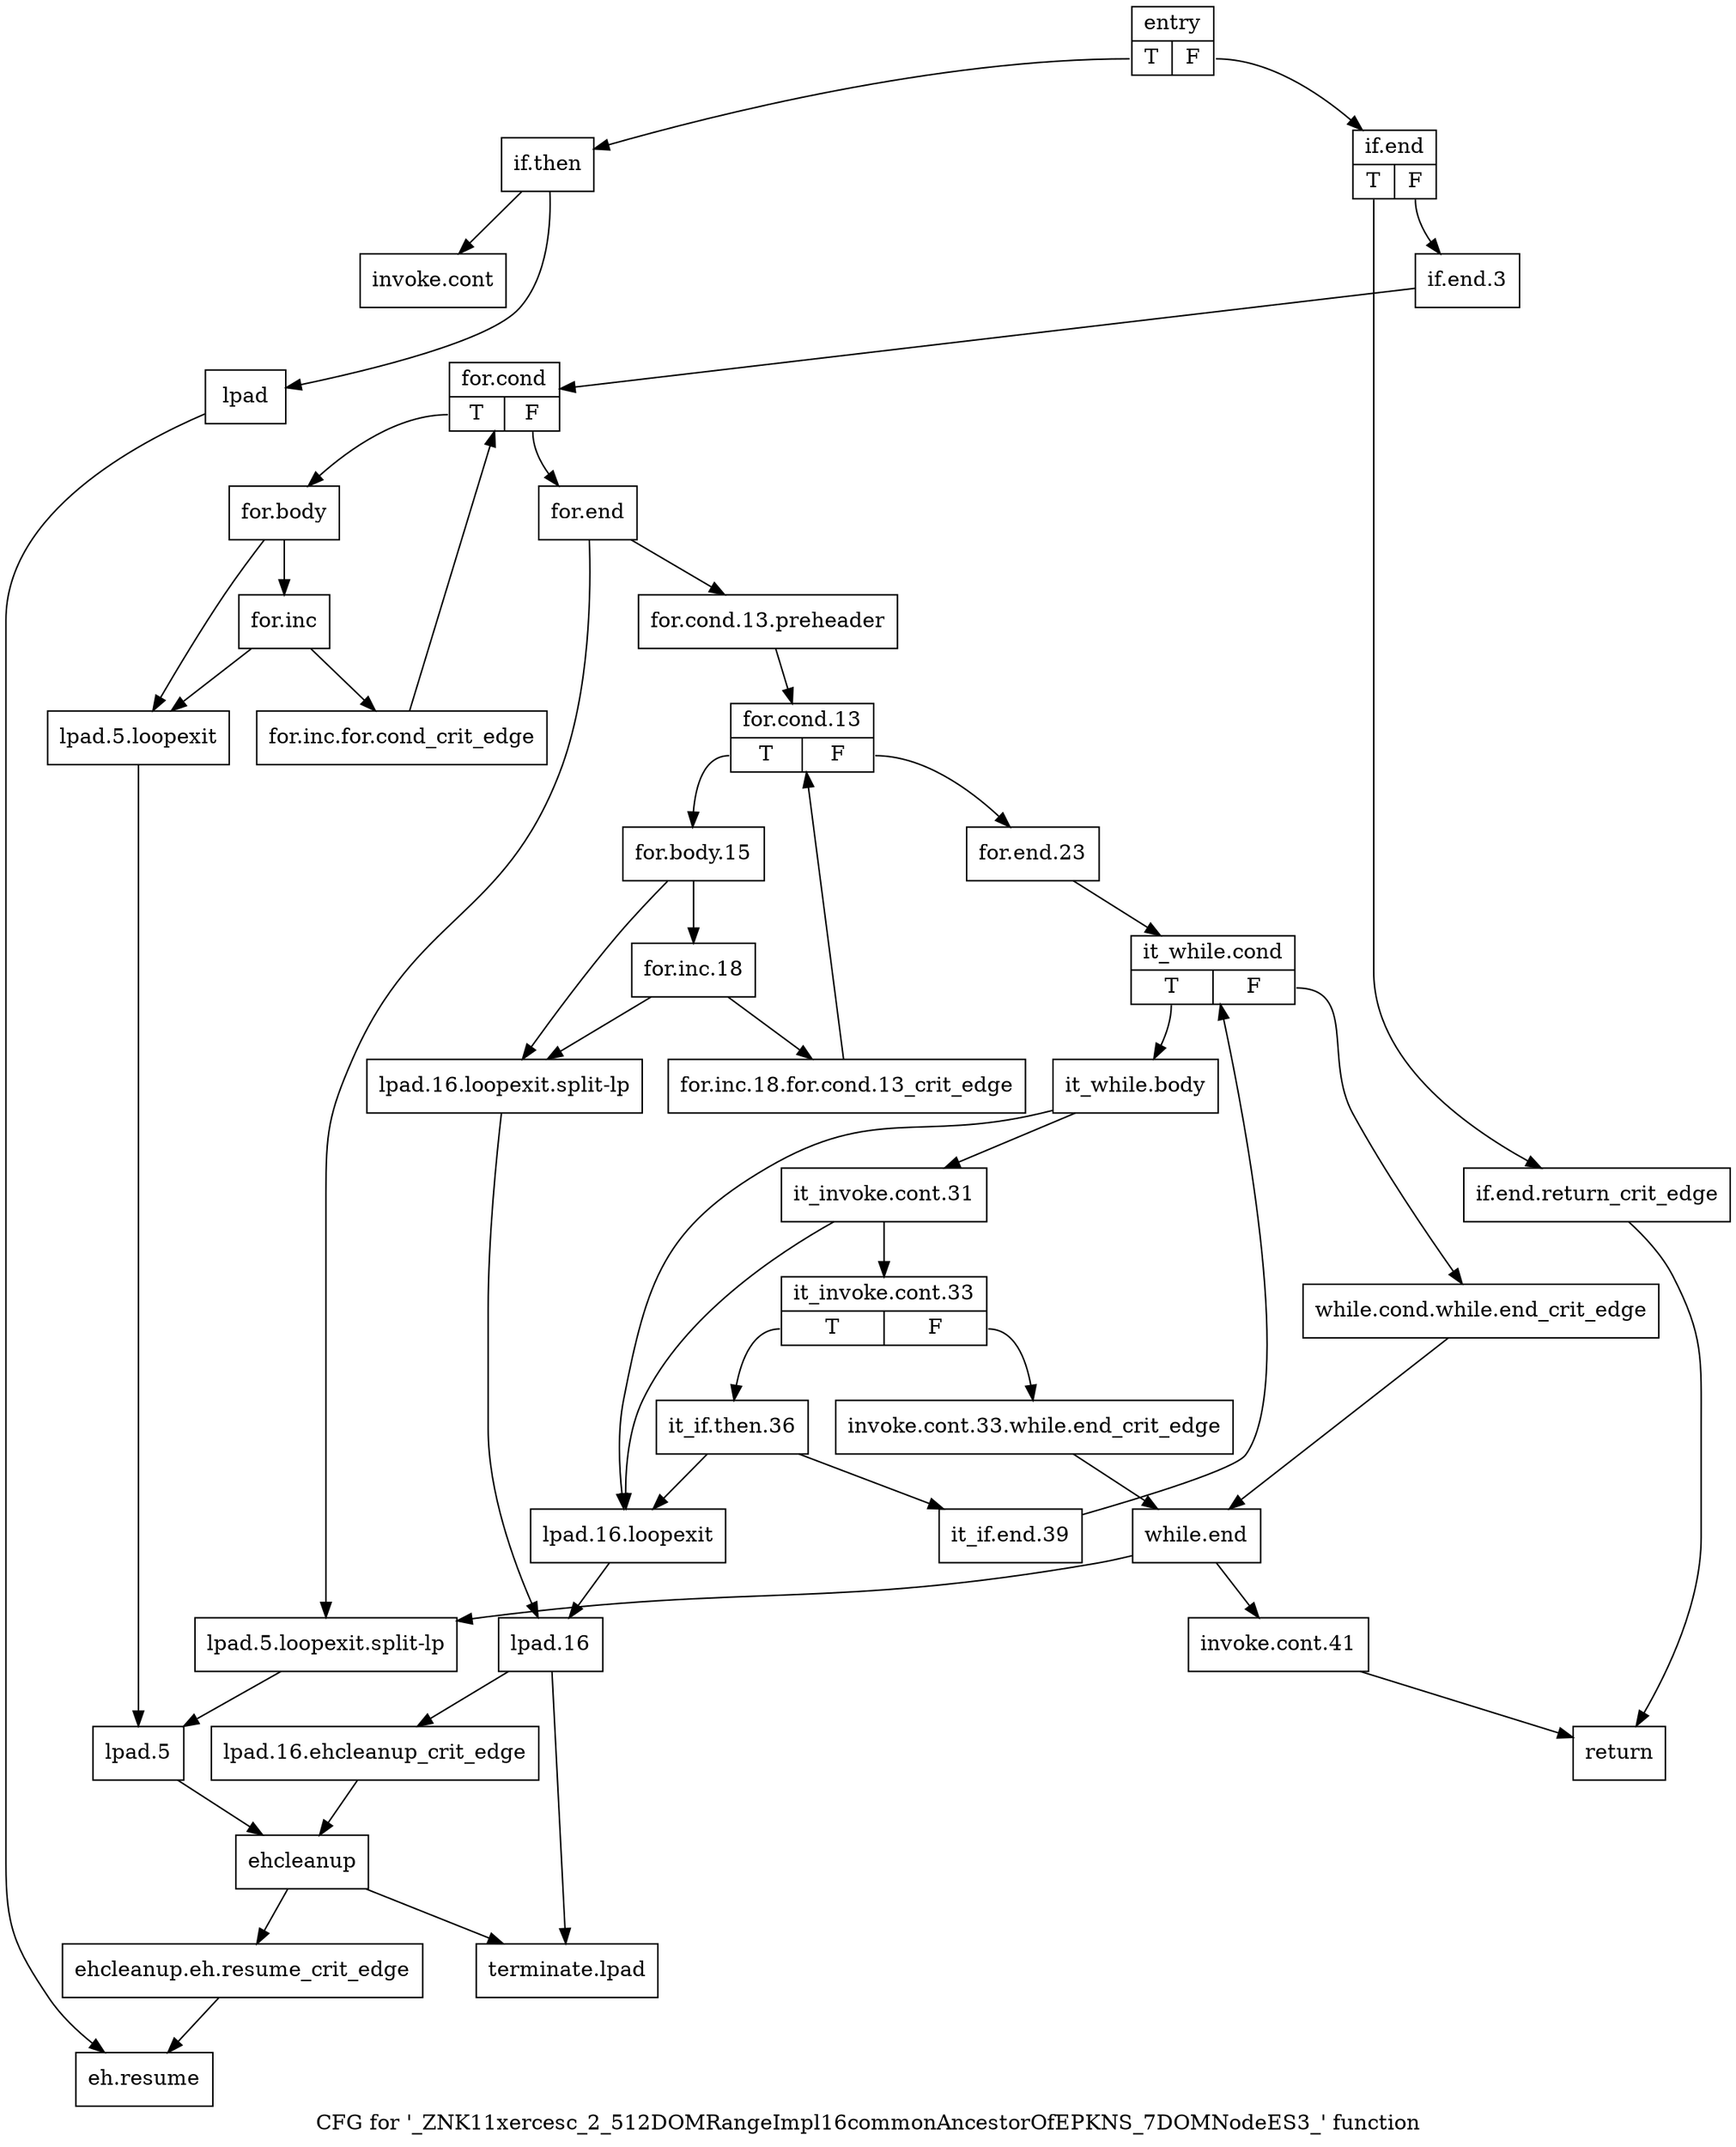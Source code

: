 digraph "CFG for '_ZNK11xercesc_2_512DOMRangeImpl16commonAncestorOfEPKNS_7DOMNodeES3_' function" {
	label="CFG for '_ZNK11xercesc_2_512DOMRangeImpl16commonAncestorOfEPKNS_7DOMNodeES3_' function";

	Node0x2dc92f0 [shape=record,label="{entry|{<s0>T|<s1>F}}"];
	Node0x2dc92f0:s0 -> Node0x2dc9b70;
	Node0x2dc92f0:s1 -> Node0x2dc9c60;
	Node0x2dc9b70 [shape=record,label="{if.then}"];
	Node0x2dc9b70 -> Node0x2dc9bc0;
	Node0x2dc9b70 -> Node0x2dc9c10;
	Node0x2dc9bc0 [shape=record,label="{invoke.cont}"];
	Node0x2dc9c10 [shape=record,label="{lpad}"];
	Node0x2dc9c10 -> Node0x2dca700;
	Node0x2dc9c60 [shape=record,label="{if.end|{<s0>T|<s1>F}}"];
	Node0x2dc9c60:s0 -> Node0x2dc9cb0;
	Node0x2dc9c60:s1 -> Node0x2dc9d00;
	Node0x2dc9cb0 [shape=record,label="{if.end.return_crit_edge}"];
	Node0x2dc9cb0 -> Node0x2dca6b0;
	Node0x2dc9d00 [shape=record,label="{if.end.3}"];
	Node0x2dc9d00 -> Node0x2dc9d50;
	Node0x2dc9d50 [shape=record,label="{for.cond|{<s0>T|<s1>F}}"];
	Node0x2dc9d50:s0 -> Node0x2dc9da0;
	Node0x2dc9d50:s1 -> Node0x2dc9f80;
	Node0x2dc9da0 [shape=record,label="{for.body}"];
	Node0x2dc9da0 -> Node0x2dc9df0;
	Node0x2dc9da0 -> Node0x2dc9e90;
	Node0x2dc9df0 [shape=record,label="{for.inc}"];
	Node0x2dc9df0 -> Node0x2dc9e40;
	Node0x2dc9df0 -> Node0x2dc9e90;
	Node0x2dc9e40 [shape=record,label="{for.inc.for.cond_crit_edge}"];
	Node0x2dc9e40 -> Node0x2dc9d50;
	Node0x2dc9e90 [shape=record,label="{lpad.5.loopexit}"];
	Node0x2dc9e90 -> Node0x2dc9f30;
	Node0x2dc9ee0 [shape=record,label="{lpad.5.loopexit.split-lp}"];
	Node0x2dc9ee0 -> Node0x2dc9f30;
	Node0x2dc9f30 [shape=record,label="{lpad.5}"];
	Node0x2dc9f30 -> Node0x2dca610;
	Node0x2dc9f80 [shape=record,label="{for.end}"];
	Node0x2dc9f80 -> Node0x2dc9fd0;
	Node0x2dc9f80 -> Node0x2dc9ee0;
	Node0x2dc9fd0 [shape=record,label="{for.cond.13.preheader}"];
	Node0x2dc9fd0 -> Node0x2dca020;
	Node0x2dca020 [shape=record,label="{for.cond.13|{<s0>T|<s1>F}}"];
	Node0x2dca020:s0 -> Node0x2dca070;
	Node0x2dca020:s1 -> Node0x2dca2a0;
	Node0x2dca070 [shape=record,label="{for.body.15}"];
	Node0x2dca070 -> Node0x2dca0c0;
	Node0x2dca070 -> Node0x2dca1b0;
	Node0x2dca0c0 [shape=record,label="{for.inc.18}"];
	Node0x2dca0c0 -> Node0x2dca110;
	Node0x2dca0c0 -> Node0x2dca1b0;
	Node0x2dca110 [shape=record,label="{for.inc.18.for.cond.13_crit_edge}"];
	Node0x2dca110 -> Node0x2dca020;
	Node0x2dca160 [shape=record,label="{lpad.16.loopexit}"];
	Node0x2dca160 -> Node0x2dca200;
	Node0x2dca1b0 [shape=record,label="{lpad.16.loopexit.split-lp}"];
	Node0x2dca1b0 -> Node0x2dca200;
	Node0x2dca200 [shape=record,label="{lpad.16}"];
	Node0x2dca200 -> Node0x2dca250;
	Node0x2dca200 -> Node0x2dca750;
	Node0x2dca250 [shape=record,label="{lpad.16.ehcleanup_crit_edge}"];
	Node0x2dca250 -> Node0x2dca610;
	Node0x2dca2a0 [shape=record,label="{for.end.23}"];
	Node0x2dca2a0 -> Node0x2dca2f0;
	Node0x2dca2f0 [shape=record,label="{it_while.cond|{<s0>T|<s1>F}}"];
	Node0x2dca2f0:s0 -> Node0x2dca390;
	Node0x2dca2f0:s1 -> Node0x2dca340;
	Node0x2dca340 [shape=record,label="{while.cond.while.end_crit_edge}"];
	Node0x2dca340 -> Node0x2dca570;
	Node0x2dca390 [shape=record,label="{it_while.body}"];
	Node0x2dca390 -> Node0x2dca3e0;
	Node0x2dca390 -> Node0x2dca160;
	Node0x2dca3e0 [shape=record,label="{it_invoke.cont.31}"];
	Node0x2dca3e0 -> Node0x2dca430;
	Node0x2dca3e0 -> Node0x2dca160;
	Node0x2dca430 [shape=record,label="{it_invoke.cont.33|{<s0>T|<s1>F}}"];
	Node0x2dca430:s0 -> Node0x2dca4d0;
	Node0x2dca430:s1 -> Node0x2dca480;
	Node0x2dca480 [shape=record,label="{invoke.cont.33.while.end_crit_edge}"];
	Node0x2dca480 -> Node0x2dca570;
	Node0x2dca4d0 [shape=record,label="{it_if.then.36}"];
	Node0x2dca4d0 -> Node0x2dca520;
	Node0x2dca4d0 -> Node0x2dca160;
	Node0x2dca520 [shape=record,label="{it_if.end.39}"];
	Node0x2dca520 -> Node0x2dca2f0;
	Node0x2dca570 [shape=record,label="{while.end}"];
	Node0x2dca570 -> Node0x2dca5c0;
	Node0x2dca570 -> Node0x2dc9ee0;
	Node0x2dca5c0 [shape=record,label="{invoke.cont.41}"];
	Node0x2dca5c0 -> Node0x2dca6b0;
	Node0x2dca610 [shape=record,label="{ehcleanup}"];
	Node0x2dca610 -> Node0x2dca660;
	Node0x2dca610 -> Node0x2dca750;
	Node0x2dca660 [shape=record,label="{ehcleanup.eh.resume_crit_edge}"];
	Node0x2dca660 -> Node0x2dca700;
	Node0x2dca6b0 [shape=record,label="{return}"];
	Node0x2dca700 [shape=record,label="{eh.resume}"];
	Node0x2dca750 [shape=record,label="{terminate.lpad}"];
}
